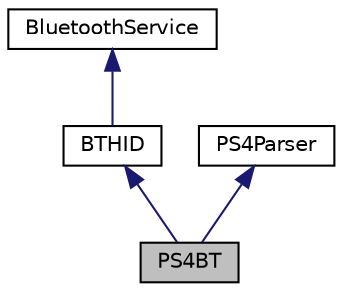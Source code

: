 digraph "PS4BT"
{
  edge [fontname="Helvetica",fontsize="10",labelfontname="Helvetica",labelfontsize="10"];
  node [fontname="Helvetica",fontsize="10",shape=record];
  Node1 [label="PS4BT",height=0.2,width=0.4,color="black", fillcolor="grey75", style="filled" fontcolor="black"];
  Node2 -> Node1 [dir="back",color="midnightblue",fontsize="10",style="solid",fontname="Helvetica"];
  Node2 [label="BTHID",height=0.2,width=0.4,color="black", fillcolor="white", style="filled",URL="$class_b_t_h_i_d.html"];
  Node3 -> Node2 [dir="back",color="midnightblue",fontsize="10",style="solid",fontname="Helvetica"];
  Node3 [label="BluetoothService",height=0.2,width=0.4,color="black", fillcolor="white", style="filled",URL="$class_bluetooth_service.html"];
  Node4 -> Node1 [dir="back",color="midnightblue",fontsize="10",style="solid",fontname="Helvetica"];
  Node4 [label="PS4Parser",height=0.2,width=0.4,color="black", fillcolor="white", style="filled",URL="$class_p_s4_parser.html"];
}

